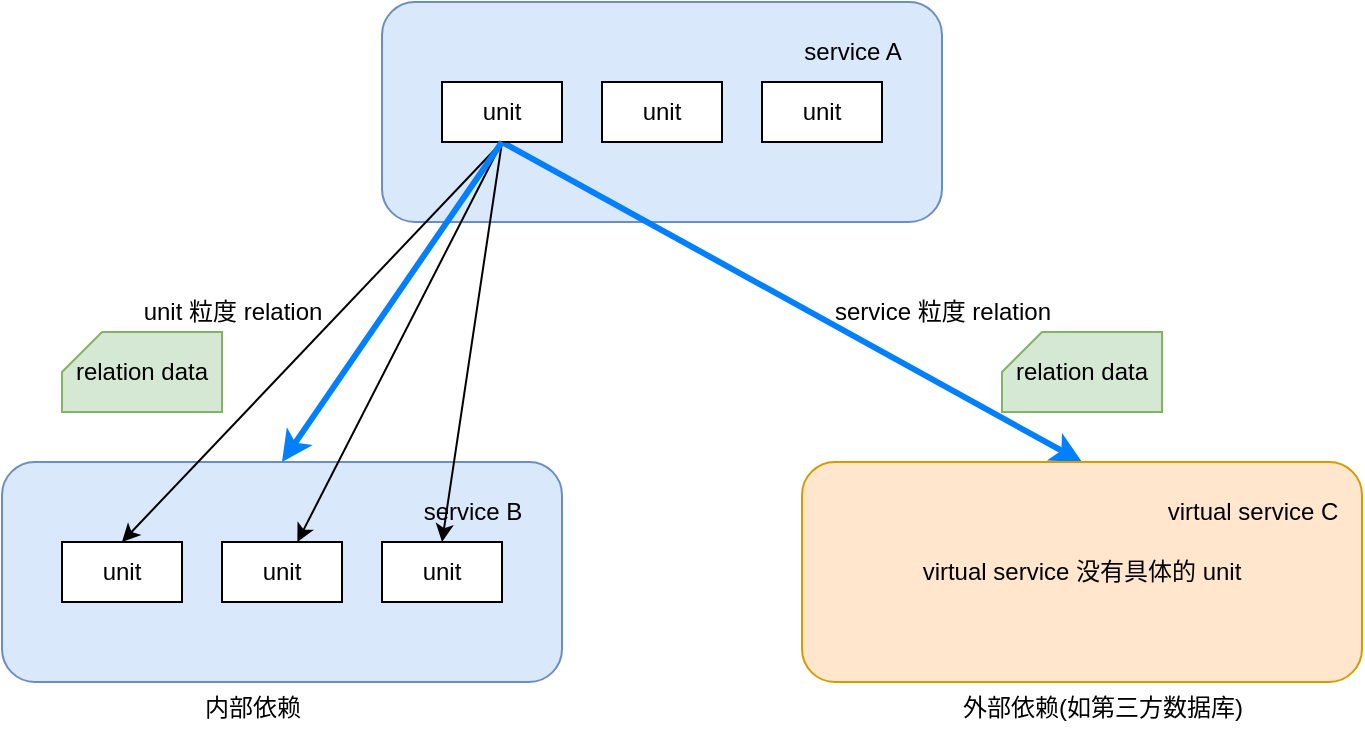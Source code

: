 <mxfile version="27.0.2">
  <diagram name="第 1 页" id="M0PckJh09INUoynuIScb">
    <mxGraphModel dx="1018" dy="656" grid="0" gridSize="10" guides="1" tooltips="1" connect="1" arrows="0" fold="1" page="0" pageScale="1" pageWidth="827" pageHeight="1169" math="0" shadow="0">
      <root>
        <mxCell id="0" />
        <mxCell id="1" parent="0" />
        <mxCell id="G2exn4v3z7NhBWVFwhuA-33" value="" style="verticalLabelPosition=bottom;verticalAlign=top;html=1;shape=card;whiteSpace=wrap;size=20;arcSize=12;fillColor=#d5e8d4;strokeColor=#82b366;" vertex="1" parent="1">
          <mxGeometry x="70" y="345" width="80" height="40" as="geometry" />
        </mxCell>
        <mxCell id="G2exn4v3z7NhBWVFwhuA-1" value="" style="rounded=1;whiteSpace=wrap;html=1;fillColor=#dae8fc;strokeColor=#6c8ebf;" vertex="1" parent="1">
          <mxGeometry x="230" y="180" width="280" height="110" as="geometry" />
        </mxCell>
        <mxCell id="G2exn4v3z7NhBWVFwhuA-20" style="edgeStyle=none;rounded=0;orthogonalLoop=1;jettySize=auto;html=1;exitX=0.5;exitY=1;exitDx=0;exitDy=0;entryX=0.5;entryY=0;entryDx=0;entryDy=0;strokeWidth=3;strokeColor=#007FFF;" edge="1" parent="1" source="G2exn4v3z7NhBWVFwhuA-2" target="G2exn4v3z7NhBWVFwhuA-12">
          <mxGeometry relative="1" as="geometry" />
        </mxCell>
        <mxCell id="G2exn4v3z7NhBWVFwhuA-2" value="unit" style="rounded=0;whiteSpace=wrap;html=1;" vertex="1" parent="1">
          <mxGeometry x="260" y="220" width="60" height="30" as="geometry" />
        </mxCell>
        <mxCell id="G2exn4v3z7NhBWVFwhuA-3" value="unit" style="rounded=0;whiteSpace=wrap;html=1;" vertex="1" parent="1">
          <mxGeometry x="340" y="220" width="60" height="30" as="geometry" />
        </mxCell>
        <mxCell id="G2exn4v3z7NhBWVFwhuA-4" value="service A" style="text;html=1;align=center;verticalAlign=middle;resizable=0;points=[];autosize=1;strokeColor=none;fillColor=none;" vertex="1" parent="1">
          <mxGeometry x="430" y="190" width="70" height="30" as="geometry" />
        </mxCell>
        <mxCell id="G2exn4v3z7NhBWVFwhuA-5" value="unit" style="rounded=0;whiteSpace=wrap;html=1;" vertex="1" parent="1">
          <mxGeometry x="420" y="220" width="60" height="30" as="geometry" />
        </mxCell>
        <mxCell id="G2exn4v3z7NhBWVFwhuA-7" value="" style="rounded=1;whiteSpace=wrap;html=1;fillColor=#dae8fc;strokeColor=#6c8ebf;" vertex="1" parent="1">
          <mxGeometry x="40" y="410" width="280" height="110" as="geometry" />
        </mxCell>
        <mxCell id="G2exn4v3z7NhBWVFwhuA-8" value="unit" style="rounded=0;whiteSpace=wrap;html=1;" vertex="1" parent="1">
          <mxGeometry x="70" y="450" width="60" height="30" as="geometry" />
        </mxCell>
        <mxCell id="G2exn4v3z7NhBWVFwhuA-9" value="unit" style="rounded=0;whiteSpace=wrap;html=1;" vertex="1" parent="1">
          <mxGeometry x="150" y="450" width="60" height="30" as="geometry" />
        </mxCell>
        <mxCell id="G2exn4v3z7NhBWVFwhuA-10" value="service B" style="text;html=1;align=center;verticalAlign=middle;resizable=0;points=[];autosize=1;strokeColor=none;fillColor=none;" vertex="1" parent="1">
          <mxGeometry x="240" y="420" width="70" height="30" as="geometry" />
        </mxCell>
        <mxCell id="G2exn4v3z7NhBWVFwhuA-11" value="unit" style="rounded=0;whiteSpace=wrap;html=1;" vertex="1" parent="1">
          <mxGeometry x="230" y="450" width="60" height="30" as="geometry" />
        </mxCell>
        <mxCell id="G2exn4v3z7NhBWVFwhuA-12" value="virtual service 没有具体的 unit" style="rounded=1;whiteSpace=wrap;html=1;fillColor=#ffe6cc;strokeColor=#d79b00;" vertex="1" parent="1">
          <mxGeometry x="440" y="410" width="280" height="110" as="geometry" />
        </mxCell>
        <mxCell id="G2exn4v3z7NhBWVFwhuA-15" value="virtual service C" style="text;html=1;align=center;verticalAlign=middle;resizable=0;points=[];autosize=1;strokeColor=none;fillColor=none;" vertex="1" parent="1">
          <mxGeometry x="610" y="420" width="110" height="30" as="geometry" />
        </mxCell>
        <mxCell id="G2exn4v3z7NhBWVFwhuA-17" style="rounded=0;orthogonalLoop=1;jettySize=auto;html=1;exitX=0.5;exitY=1;exitDx=0;exitDy=0;entryX=0.5;entryY=0;entryDx=0;entryDy=0;" edge="1" parent="1" source="G2exn4v3z7NhBWVFwhuA-2" target="G2exn4v3z7NhBWVFwhuA-8">
          <mxGeometry relative="1" as="geometry" />
        </mxCell>
        <mxCell id="G2exn4v3z7NhBWVFwhuA-18" style="rounded=0;orthogonalLoop=1;jettySize=auto;html=1;" edge="1" parent="1" target="G2exn4v3z7NhBWVFwhuA-9">
          <mxGeometry relative="1" as="geometry">
            <mxPoint x="290" y="250" as="sourcePoint" />
          </mxGeometry>
        </mxCell>
        <mxCell id="G2exn4v3z7NhBWVFwhuA-19" style="rounded=0;orthogonalLoop=1;jettySize=auto;html=1;exitX=0.5;exitY=1;exitDx=0;exitDy=0;entryX=0.5;entryY=0;entryDx=0;entryDy=0;" edge="1" parent="1" source="G2exn4v3z7NhBWVFwhuA-2" target="G2exn4v3z7NhBWVFwhuA-11">
          <mxGeometry relative="1" as="geometry" />
        </mxCell>
        <mxCell id="G2exn4v3z7NhBWVFwhuA-21" style="edgeStyle=none;rounded=0;orthogonalLoop=1;jettySize=auto;html=1;exitX=0.5;exitY=1;exitDx=0;exitDy=0;entryX=0.5;entryY=0;entryDx=0;entryDy=0;strokeWidth=3;strokeColor=#007FFF;" edge="1" parent="1" source="G2exn4v3z7NhBWVFwhuA-2" target="G2exn4v3z7NhBWVFwhuA-7">
          <mxGeometry relative="1" as="geometry">
            <mxPoint x="300" y="260" as="sourcePoint" />
            <mxPoint x="590" y="420" as="targetPoint" />
          </mxGeometry>
        </mxCell>
        <mxCell id="G2exn4v3z7NhBWVFwhuA-22" value="service 粒度 relation" style="text;html=1;align=center;verticalAlign=middle;resizable=0;points=[];autosize=1;strokeColor=none;fillColor=none;" vertex="1" parent="1">
          <mxGeometry x="445" y="320" width="130" height="30" as="geometry" />
        </mxCell>
        <mxCell id="G2exn4v3z7NhBWVFwhuA-26" value="unit 粒度 relation" style="text;html=1;align=center;verticalAlign=middle;resizable=0;points=[];autosize=1;strokeColor=none;fillColor=none;" vertex="1" parent="1">
          <mxGeometry x="100" y="320" width="110" height="30" as="geometry" />
        </mxCell>
        <mxCell id="G2exn4v3z7NhBWVFwhuA-27" value="内部依赖" style="text;html=1;align=center;verticalAlign=middle;resizable=0;points=[];autosize=1;strokeColor=none;fillColor=none;" vertex="1" parent="1">
          <mxGeometry x="130" y="518" width="70" height="30" as="geometry" />
        </mxCell>
        <mxCell id="G2exn4v3z7NhBWVFwhuA-28" value="外部依赖(如第三方数据库)" style="text;html=1;align=center;verticalAlign=middle;resizable=0;points=[];autosize=1;strokeColor=none;fillColor=none;" vertex="1" parent="1">
          <mxGeometry x="510" y="518" width="160" height="30" as="geometry" />
        </mxCell>
        <mxCell id="G2exn4v3z7NhBWVFwhuA-29" value="" style="verticalLabelPosition=bottom;verticalAlign=top;html=1;shape=card;whiteSpace=wrap;size=20;arcSize=12;fillColor=#d5e8d4;strokeColor=#82b366;" vertex="1" parent="1">
          <mxGeometry x="540" y="345" width="80" height="40" as="geometry" />
        </mxCell>
        <mxCell id="G2exn4v3z7NhBWVFwhuA-30" value="relation data" style="text;html=1;align=center;verticalAlign=middle;whiteSpace=wrap;rounded=0;" vertex="1" parent="1">
          <mxGeometry x="540" y="350" width="80" height="30" as="geometry" />
        </mxCell>
        <mxCell id="G2exn4v3z7NhBWVFwhuA-31" value="relation data" style="text;html=1;align=center;verticalAlign=middle;whiteSpace=wrap;rounded=0;" vertex="1" parent="1">
          <mxGeometry x="70" y="350" width="80" height="30" as="geometry" />
        </mxCell>
      </root>
    </mxGraphModel>
  </diagram>
</mxfile>
